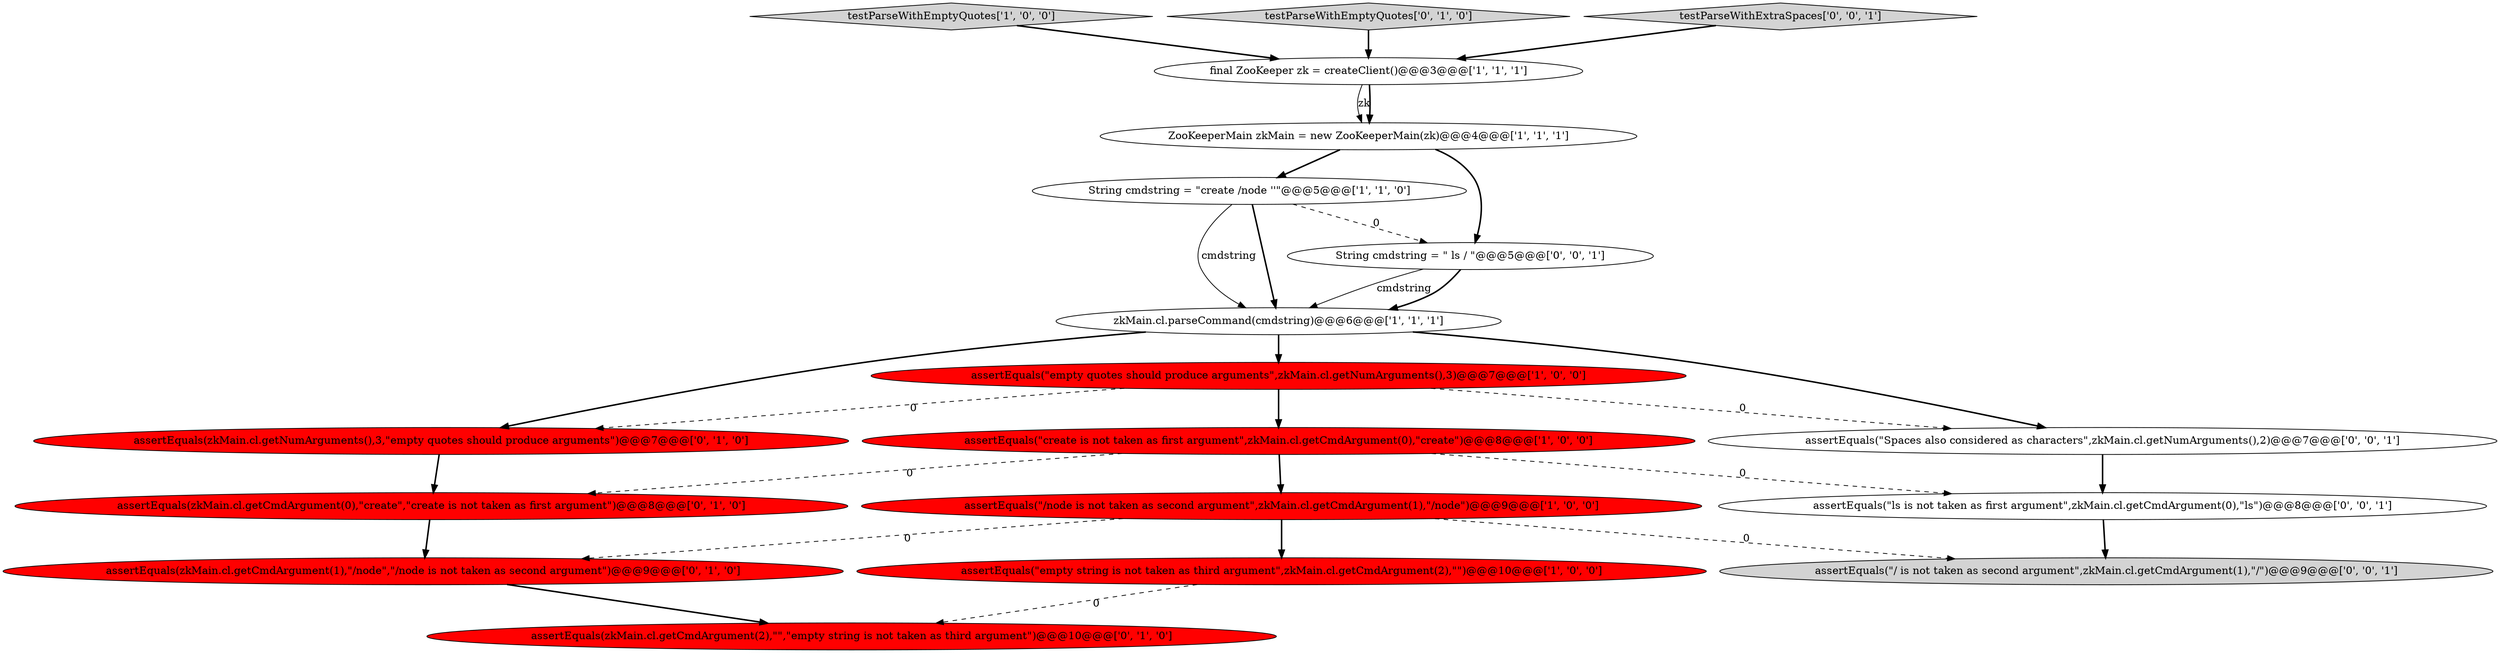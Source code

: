 digraph {
15 [style = filled, label = "assertEquals(\"/ is not taken as second argument\",zkMain.cl.getCmdArgument(1),\"/\")@@@9@@@['0', '0', '1']", fillcolor = lightgray, shape = ellipse image = "AAA0AAABBB3BBB"];
13 [style = filled, label = "assertEquals(zkMain.cl.getCmdArgument(1),\"/node\",\"/node is not taken as second argument\")@@@9@@@['0', '1', '0']", fillcolor = red, shape = ellipse image = "AAA1AAABBB2BBB"];
3 [style = filled, label = "testParseWithEmptyQuotes['1', '0', '0']", fillcolor = lightgray, shape = diamond image = "AAA0AAABBB1BBB"];
1 [style = filled, label = "final ZooKeeper zk = createClient()@@@3@@@['1', '1', '1']", fillcolor = white, shape = ellipse image = "AAA0AAABBB1BBB"];
7 [style = filled, label = "assertEquals(\"/node is not taken as second argument\",zkMain.cl.getCmdArgument(1),\"/node\")@@@9@@@['1', '0', '0']", fillcolor = red, shape = ellipse image = "AAA1AAABBB1BBB"];
8 [style = filled, label = "String cmdstring = \"create /node ''\"@@@5@@@['1', '1', '0']", fillcolor = white, shape = ellipse image = "AAA0AAABBB1BBB"];
10 [style = filled, label = "testParseWithEmptyQuotes['0', '1', '0']", fillcolor = lightgray, shape = diamond image = "AAA0AAABBB2BBB"];
12 [style = filled, label = "assertEquals(zkMain.cl.getCmdArgument(2),\"\",\"empty string is not taken as third argument\")@@@10@@@['0', '1', '0']", fillcolor = red, shape = ellipse image = "AAA1AAABBB2BBB"];
0 [style = filled, label = "ZooKeeperMain zkMain = new ZooKeeperMain(zk)@@@4@@@['1', '1', '1']", fillcolor = white, shape = ellipse image = "AAA0AAABBB1BBB"];
9 [style = filled, label = "assertEquals(zkMain.cl.getNumArguments(),3,\"empty quotes should produce arguments\")@@@7@@@['0', '1', '0']", fillcolor = red, shape = ellipse image = "AAA1AAABBB2BBB"];
17 [style = filled, label = "assertEquals(\"Spaces also considered as characters\",zkMain.cl.getNumArguments(),2)@@@7@@@['0', '0', '1']", fillcolor = white, shape = ellipse image = "AAA0AAABBB3BBB"];
11 [style = filled, label = "assertEquals(zkMain.cl.getCmdArgument(0),\"create\",\"create is not taken as first argument\")@@@8@@@['0', '1', '0']", fillcolor = red, shape = ellipse image = "AAA1AAABBB2BBB"];
4 [style = filled, label = "assertEquals(\"create is not taken as first argument\",zkMain.cl.getCmdArgument(0),\"create\")@@@8@@@['1', '0', '0']", fillcolor = red, shape = ellipse image = "AAA1AAABBB1BBB"];
14 [style = filled, label = "assertEquals(\"ls is not taken as first argument\",zkMain.cl.getCmdArgument(0),\"ls\")@@@8@@@['0', '0', '1']", fillcolor = white, shape = ellipse image = "AAA0AAABBB3BBB"];
16 [style = filled, label = "String cmdstring = \" ls / \"@@@5@@@['0', '0', '1']", fillcolor = white, shape = ellipse image = "AAA0AAABBB3BBB"];
18 [style = filled, label = "testParseWithExtraSpaces['0', '0', '1']", fillcolor = lightgray, shape = diamond image = "AAA0AAABBB3BBB"];
6 [style = filled, label = "assertEquals(\"empty quotes should produce arguments\",zkMain.cl.getNumArguments(),3)@@@7@@@['1', '0', '0']", fillcolor = red, shape = ellipse image = "AAA1AAABBB1BBB"];
2 [style = filled, label = "assertEquals(\"empty string is not taken as third argument\",zkMain.cl.getCmdArgument(2),\"\")@@@10@@@['1', '0', '0']", fillcolor = red, shape = ellipse image = "AAA1AAABBB1BBB"];
5 [style = filled, label = "zkMain.cl.parseCommand(cmdstring)@@@6@@@['1', '1', '1']", fillcolor = white, shape = ellipse image = "AAA0AAABBB1BBB"];
0->16 [style = bold, label=""];
8->16 [style = dashed, label="0"];
8->5 [style = solid, label="cmdstring"];
9->11 [style = bold, label=""];
3->1 [style = bold, label=""];
5->9 [style = bold, label=""];
6->9 [style = dashed, label="0"];
16->5 [style = solid, label="cmdstring"];
6->17 [style = dashed, label="0"];
1->0 [style = solid, label="zk"];
1->0 [style = bold, label=""];
5->17 [style = bold, label=""];
4->7 [style = bold, label=""];
6->4 [style = bold, label=""];
2->12 [style = dashed, label="0"];
13->12 [style = bold, label=""];
5->6 [style = bold, label=""];
8->5 [style = bold, label=""];
18->1 [style = bold, label=""];
17->14 [style = bold, label=""];
7->2 [style = bold, label=""];
11->13 [style = bold, label=""];
0->8 [style = bold, label=""];
7->13 [style = dashed, label="0"];
7->15 [style = dashed, label="0"];
16->5 [style = bold, label=""];
14->15 [style = bold, label=""];
4->14 [style = dashed, label="0"];
4->11 [style = dashed, label="0"];
10->1 [style = bold, label=""];
}
